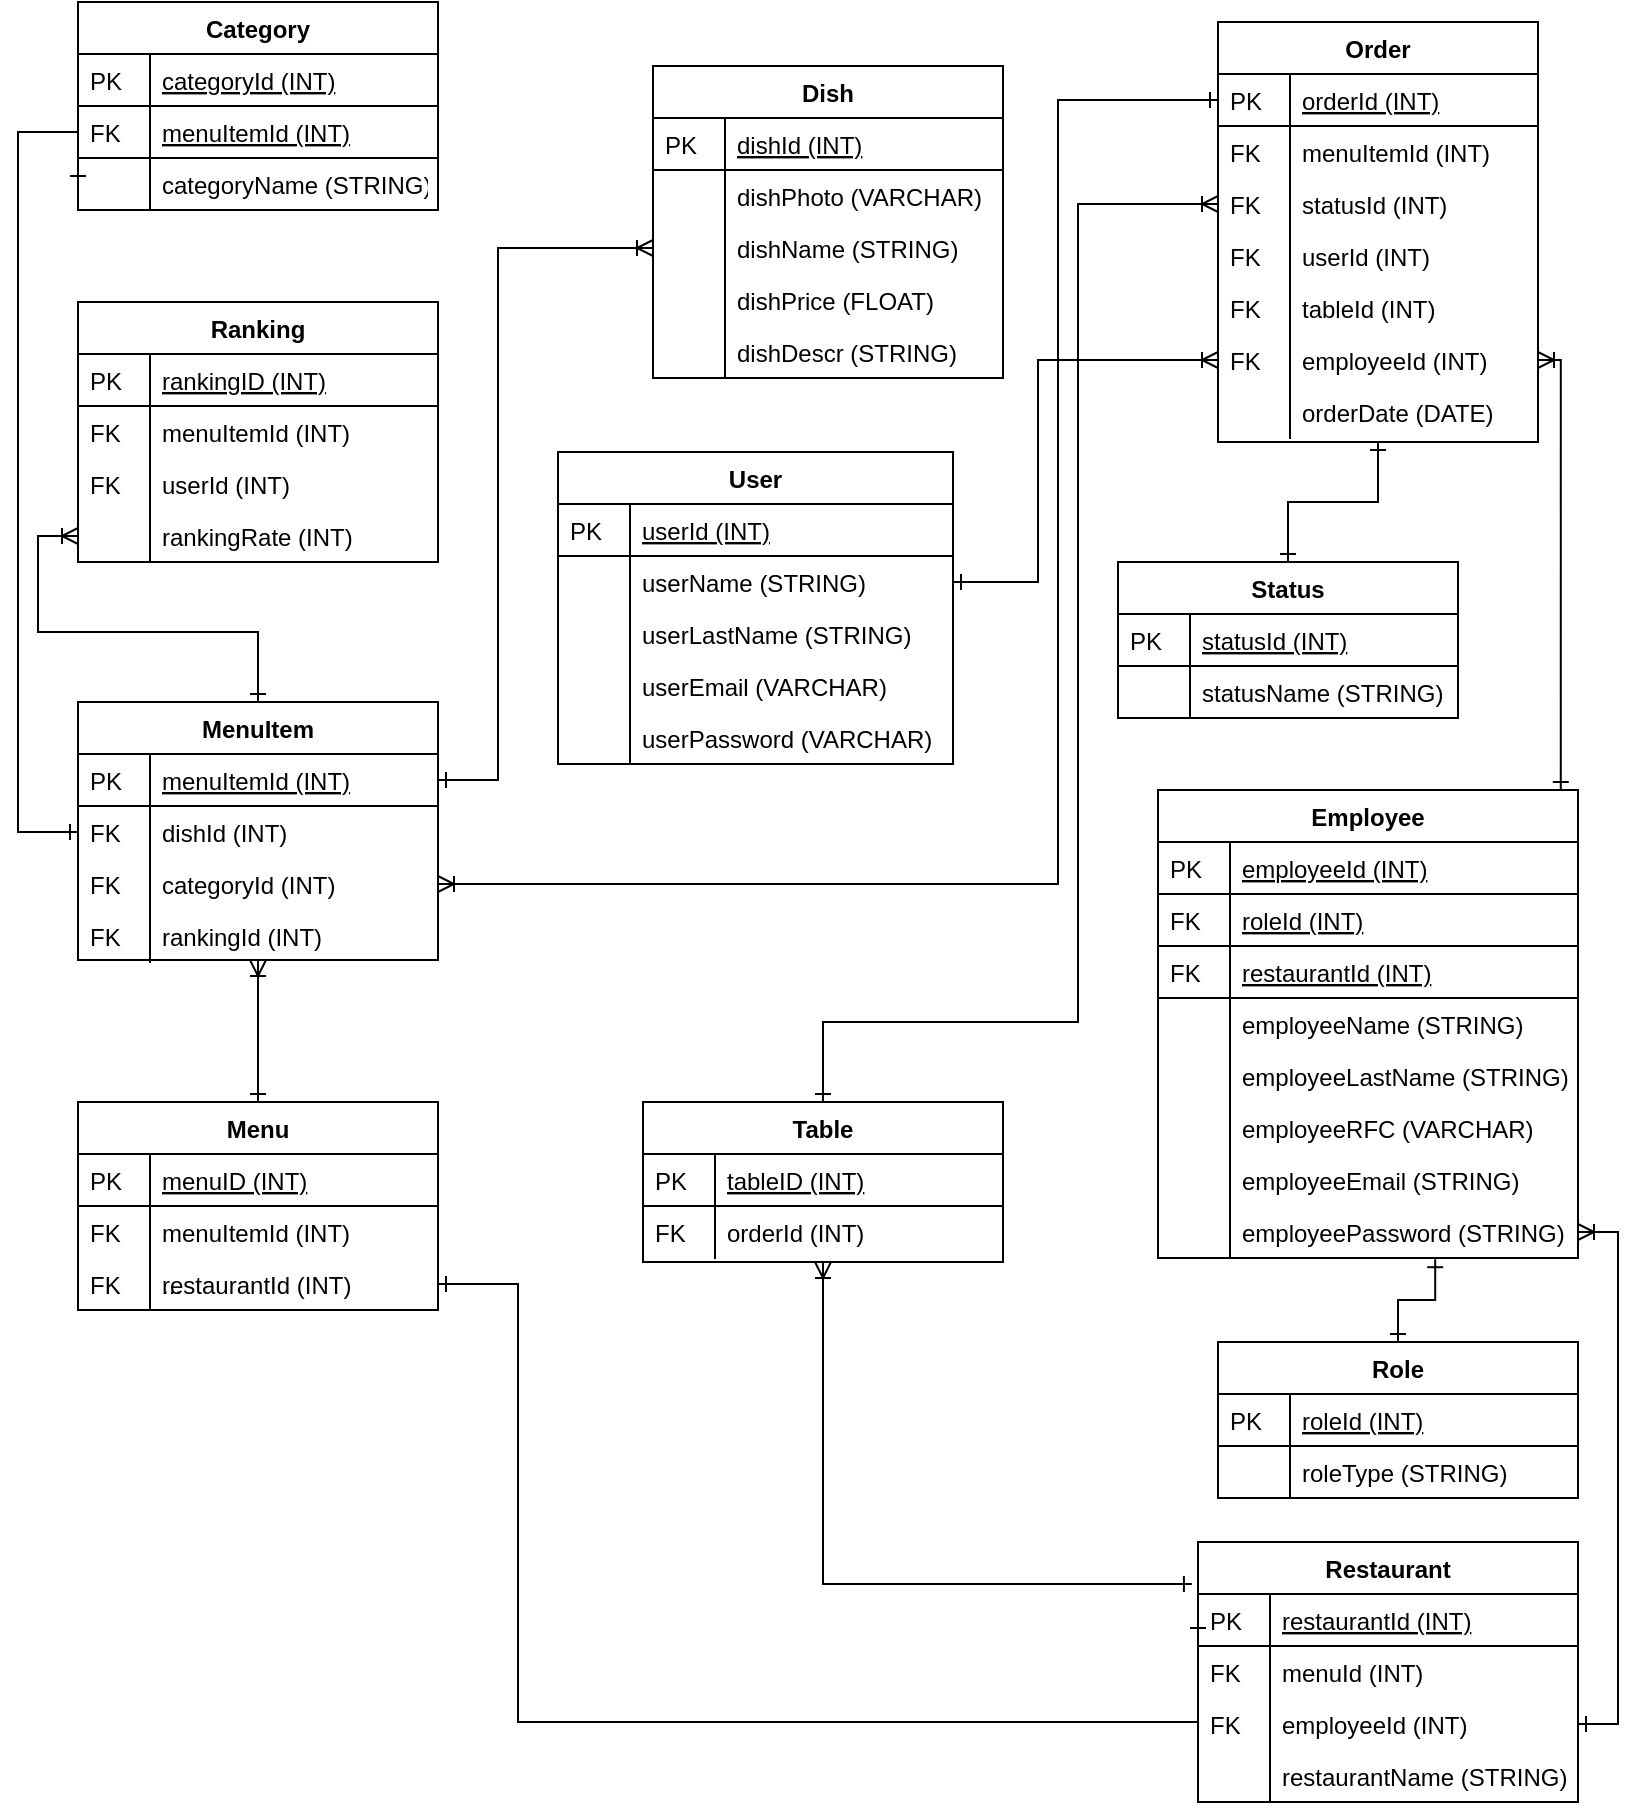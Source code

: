 <mxfile version="12.9.6" type="onedrive"><diagram id="C5RBs43oDa-KdzZeNtuy" name="Page-1"><mxGraphModel dx="1421" dy="805" grid="1" gridSize="10" guides="1" tooltips="1" connect="1" arrows="1" fold="1" page="1" pageScale="1" pageWidth="827" pageHeight="1169" math="0" shadow="0"><root><mxCell id="WIyWlLk6GJQsqaUBKTNV-0"/><mxCell id="WIyWlLk6GJQsqaUBKTNV-1" parent="WIyWlLk6GJQsqaUBKTNV-0"/><mxCell id="zkfFHV4jXpPFQw0GAbJ--64" value="Dish" style="swimlane;fontStyle=1;childLayout=stackLayout;horizontal=1;startSize=26;horizontalStack=0;resizeParent=1;resizeLast=0;collapsible=1;marginBottom=0;rounded=0;shadow=0;strokeWidth=1;" parent="WIyWlLk6GJQsqaUBKTNV-1" vertex="1"><mxGeometry x="327.5" y="42" width="175" height="156" as="geometry"><mxRectangle x="260" y="270" width="160" height="26" as="alternateBounds"/></mxGeometry></mxCell><mxCell id="zkfFHV4jXpPFQw0GAbJ--65" value="dishId (INT)" style="shape=partialRectangle;top=0;left=0;right=0;bottom=1;align=left;verticalAlign=top;fillColor=none;spacingLeft=40;spacingRight=4;overflow=hidden;rotatable=0;points=[[0,0.5],[1,0.5]];portConstraint=eastwest;dropTarget=0;rounded=0;shadow=0;strokeWidth=1;fontStyle=4" parent="zkfFHV4jXpPFQw0GAbJ--64" vertex="1"><mxGeometry y="26" width="175" height="26" as="geometry"/></mxCell><mxCell id="zkfFHV4jXpPFQw0GAbJ--66" value="PK" style="shape=partialRectangle;top=0;left=0;bottom=0;fillColor=none;align=left;verticalAlign=top;spacingLeft=4;spacingRight=4;overflow=hidden;rotatable=0;points=[];portConstraint=eastwest;part=1;" parent="zkfFHV4jXpPFQw0GAbJ--65" vertex="1" connectable="0"><mxGeometry width="36" height="26" as="geometry"/></mxCell><mxCell id="uK71AqzAXHrrR6I2Zba7-4" value="dishPhoto (VARCHAR)" style="shape=partialRectangle;top=0;left=0;right=0;bottom=0;align=left;verticalAlign=top;fillColor=none;spacingLeft=40;spacingRight=4;overflow=hidden;rotatable=0;points=[[0,0.5],[1,0.5]];portConstraint=eastwest;dropTarget=0;rounded=0;shadow=0;strokeWidth=1;" parent="zkfFHV4jXpPFQw0GAbJ--64" vertex="1"><mxGeometry y="52" width="175" height="26" as="geometry"/></mxCell><mxCell id="uK71AqzAXHrrR6I2Zba7-5" value="" style="shape=partialRectangle;top=0;left=0;bottom=0;fillColor=none;align=left;verticalAlign=top;spacingLeft=4;spacingRight=4;overflow=hidden;rotatable=0;points=[];portConstraint=eastwest;part=1;" parent="uK71AqzAXHrrR6I2Zba7-4" vertex="1" connectable="0"><mxGeometry width="36" height="26" as="geometry"/></mxCell><mxCell id="uK71AqzAXHrrR6I2Zba7-8" value="dishName (STRING)" style="shape=partialRectangle;top=0;left=0;right=0;bottom=0;align=left;verticalAlign=top;fillColor=none;spacingLeft=40;spacingRight=4;overflow=hidden;rotatable=0;points=[[0,0.5],[1,0.5]];portConstraint=eastwest;dropTarget=0;rounded=0;shadow=0;strokeWidth=1;" parent="zkfFHV4jXpPFQw0GAbJ--64" vertex="1"><mxGeometry y="78" width="175" height="26" as="geometry"/></mxCell><mxCell id="uK71AqzAXHrrR6I2Zba7-9" value="" style="shape=partialRectangle;top=0;left=0;bottom=0;fillColor=none;align=left;verticalAlign=top;spacingLeft=4;spacingRight=4;overflow=hidden;rotatable=0;points=[];portConstraint=eastwest;part=1;" parent="uK71AqzAXHrrR6I2Zba7-8" vertex="1" connectable="0"><mxGeometry width="36" height="26" as="geometry"/></mxCell><mxCell id="uK71AqzAXHrrR6I2Zba7-6" value="dishPrice (FLOAT)" style="shape=partialRectangle;top=0;left=0;right=0;bottom=0;align=left;verticalAlign=top;fillColor=none;spacingLeft=40;spacingRight=4;overflow=hidden;rotatable=0;points=[[0,0.5],[1,0.5]];portConstraint=eastwest;dropTarget=0;rounded=0;shadow=0;strokeWidth=1;" parent="zkfFHV4jXpPFQw0GAbJ--64" vertex="1"><mxGeometry y="104" width="175" height="26" as="geometry"/></mxCell><mxCell id="uK71AqzAXHrrR6I2Zba7-7" value="" style="shape=partialRectangle;top=0;left=0;bottom=0;fillColor=none;align=left;verticalAlign=top;spacingLeft=4;spacingRight=4;overflow=hidden;rotatable=0;points=[];portConstraint=eastwest;part=1;" parent="uK71AqzAXHrrR6I2Zba7-6" vertex="1" connectable="0"><mxGeometry width="36" height="26" as="geometry"/></mxCell><mxCell id="uK71AqzAXHrrR6I2Zba7-10" value="dishDescr (STRING)" style="shape=partialRectangle;top=0;left=0;right=0;bottom=0;align=left;verticalAlign=top;fillColor=none;spacingLeft=40;spacingRight=4;overflow=hidden;rotatable=0;points=[[0,0.5],[1,0.5]];portConstraint=eastwest;dropTarget=0;rounded=0;shadow=0;strokeWidth=1;" parent="zkfFHV4jXpPFQw0GAbJ--64" vertex="1"><mxGeometry y="130" width="175" height="26" as="geometry"/></mxCell><mxCell id="uK71AqzAXHrrR6I2Zba7-11" value="" style="shape=partialRectangle;top=0;left=0;bottom=0;fillColor=none;align=left;verticalAlign=top;spacingLeft=4;spacingRight=4;overflow=hidden;rotatable=0;points=[];portConstraint=eastwest;part=1;" parent="uK71AqzAXHrrR6I2Zba7-10" vertex="1" connectable="0"><mxGeometry width="36" height="26" as="geometry"/></mxCell><mxCell id="olObqPl9A7qpm4ZMmauj-30" value="rankingId (INT)" style="shape=partialRectangle;top=0;left=0;right=0;bottom=0;align=left;verticalAlign=top;fillColor=none;spacingLeft=40;spacingRight=4;overflow=hidden;rotatable=0;points=[[0,0.5],[1,0.5]];portConstraint=eastwest;dropTarget=0;rounded=0;shadow=0;strokeWidth=1;" parent="WIyWlLk6GJQsqaUBKTNV-1" vertex="1"><mxGeometry x="40" y="464" width="180" height="26" as="geometry"/></mxCell><mxCell id="olObqPl9A7qpm4ZMmauj-31" value="FK" style="shape=partialRectangle;top=0;left=0;bottom=0;fillColor=none;align=left;verticalAlign=top;spacingLeft=4;spacingRight=4;overflow=hidden;rotatable=0;points=[];portConstraint=eastwest;part=1;" parent="olObqPl9A7qpm4ZMmauj-30" vertex="1" connectable="0"><mxGeometry width="36" height="26" as="geometry"/></mxCell><mxCell id="HYrVbQfGAolCLb3BmpJm-34" style="edgeStyle=orthogonalEdgeStyle;rounded=0;orthogonalLoop=1;jettySize=auto;html=1;exitX=0.5;exitY=0;exitDx=0;exitDy=0;entryX=0;entryY=0.5;entryDx=0;entryDy=0;startArrow=ERone;startFill=0;endArrow=ERoneToMany;endFill=0;" parent="WIyWlLk6GJQsqaUBKTNV-1" source="olObqPl9A7qpm4ZMmauj-23" target="uK71AqzAXHrrR6I2Zba7-45" edge="1"><mxGeometry relative="1" as="geometry"/></mxCell><mxCell id="olObqPl9A7qpm4ZMmauj-23" value="MenuItem" style="swimlane;fontStyle=1;childLayout=stackLayout;horizontal=1;startSize=26;horizontalStack=0;resizeParent=1;resizeLast=0;collapsible=1;marginBottom=0;rounded=0;shadow=0;strokeWidth=1;" parent="WIyWlLk6GJQsqaUBKTNV-1" vertex="1"><mxGeometry x="40" y="360" width="180" height="129" as="geometry"><mxRectangle x="20" y="80" width="160" height="26" as="alternateBounds"/></mxGeometry></mxCell><mxCell id="olObqPl9A7qpm4ZMmauj-24" value="menuItemId (INT)" style="shape=partialRectangle;top=0;left=0;right=0;bottom=1;align=left;verticalAlign=top;fillColor=none;spacingLeft=40;spacingRight=4;overflow=hidden;rotatable=0;points=[[0,0.5],[1,0.5]];portConstraint=eastwest;dropTarget=0;rounded=0;shadow=0;strokeWidth=1;fontStyle=4" parent="olObqPl9A7qpm4ZMmauj-23" vertex="1"><mxGeometry y="26" width="180" height="26" as="geometry"/></mxCell><mxCell id="olObqPl9A7qpm4ZMmauj-25" value="PK" style="shape=partialRectangle;top=0;left=0;bottom=0;fillColor=none;align=left;verticalAlign=top;spacingLeft=4;spacingRight=4;overflow=hidden;rotatable=0;points=[];portConstraint=eastwest;part=1;" parent="olObqPl9A7qpm4ZMmauj-24" vertex="1" connectable="0"><mxGeometry width="36" height="26" as="geometry"/></mxCell><mxCell id="olObqPl9A7qpm4ZMmauj-26" value="dishId (INT)" style="shape=partialRectangle;top=0;left=0;right=0;bottom=0;align=left;verticalAlign=top;fillColor=none;spacingLeft=40;spacingRight=4;overflow=hidden;rotatable=0;points=[[0,0.5],[1,0.5]];portConstraint=eastwest;dropTarget=0;rounded=0;shadow=0;strokeWidth=1;" parent="olObqPl9A7qpm4ZMmauj-23" vertex="1"><mxGeometry y="52" width="180" height="26" as="geometry"/></mxCell><mxCell id="olObqPl9A7qpm4ZMmauj-27" value="FK" style="shape=partialRectangle;top=0;left=0;bottom=0;fillColor=none;align=left;verticalAlign=top;spacingLeft=4;spacingRight=4;overflow=hidden;rotatable=0;points=[];portConstraint=eastwest;part=1;" parent="olObqPl9A7qpm4ZMmauj-26" vertex="1" connectable="0"><mxGeometry width="36" height="26" as="geometry"/></mxCell><mxCell id="olObqPl9A7qpm4ZMmauj-28" value="categoryId (INT)" style="shape=partialRectangle;top=0;left=0;right=0;bottom=0;align=left;verticalAlign=top;fillColor=none;spacingLeft=40;spacingRight=4;overflow=hidden;rotatable=0;points=[[0,0.5],[1,0.5]];portConstraint=eastwest;dropTarget=0;rounded=0;shadow=0;strokeWidth=1;" parent="olObqPl9A7qpm4ZMmauj-23" vertex="1"><mxGeometry y="78" width="180" height="26" as="geometry"/></mxCell><mxCell id="olObqPl9A7qpm4ZMmauj-29" value="FK" style="shape=partialRectangle;top=0;left=0;bottom=0;fillColor=none;align=left;verticalAlign=top;spacingLeft=4;spacingRight=4;overflow=hidden;rotatable=0;points=[];portConstraint=eastwest;part=1;" parent="olObqPl9A7qpm4ZMmauj-28" vertex="1" connectable="0"><mxGeometry width="36" height="26" as="geometry"/></mxCell><mxCell id="HYrVbQfGAolCLb3BmpJm-31" style="edgeStyle=orthogonalEdgeStyle;rounded=0;orthogonalLoop=1;jettySize=auto;html=1;exitX=0.5;exitY=0;exitDx=0;exitDy=0;entryX=0.5;entryY=1;entryDx=0;entryDy=0;startArrow=ERone;startFill=0;endArrow=ERoneToMany;endFill=0;" parent="WIyWlLk6GJQsqaUBKTNV-1" source="olObqPl9A7qpm4ZMmauj-16" target="olObqPl9A7qpm4ZMmauj-23" edge="1"><mxGeometry relative="1" as="geometry"/></mxCell><mxCell id="olObqPl9A7qpm4ZMmauj-16" value="Menu" style="swimlane;fontStyle=1;childLayout=stackLayout;horizontal=1;startSize=26;horizontalStack=0;resizeParent=1;resizeLast=0;collapsible=1;marginBottom=0;rounded=0;shadow=0;strokeWidth=1;" parent="WIyWlLk6GJQsqaUBKTNV-1" vertex="1"><mxGeometry x="40" y="560" width="180" height="104" as="geometry"><mxRectangle x="20" y="80" width="160" height="26" as="alternateBounds"/></mxGeometry></mxCell><mxCell id="olObqPl9A7qpm4ZMmauj-17" value="menuID (INT)" style="shape=partialRectangle;top=0;left=0;right=0;bottom=1;align=left;verticalAlign=top;fillColor=none;spacingLeft=40;spacingRight=4;overflow=hidden;rotatable=0;points=[[0,0.5],[1,0.5]];portConstraint=eastwest;dropTarget=0;rounded=0;shadow=0;strokeWidth=1;fontStyle=4" parent="olObqPl9A7qpm4ZMmauj-16" vertex="1"><mxGeometry y="26" width="180" height="26" as="geometry"/></mxCell><mxCell id="olObqPl9A7qpm4ZMmauj-18" value="PK" style="shape=partialRectangle;top=0;left=0;bottom=0;fillColor=none;align=left;verticalAlign=top;spacingLeft=4;spacingRight=4;overflow=hidden;rotatable=0;points=[];portConstraint=eastwest;part=1;" parent="olObqPl9A7qpm4ZMmauj-17" vertex="1" connectable="0"><mxGeometry width="36" height="26" as="geometry"/></mxCell><mxCell id="olObqPl9A7qpm4ZMmauj-19" value="menuItemId (INT)" style="shape=partialRectangle;top=0;left=0;right=0;bottom=0;align=left;verticalAlign=top;fillColor=none;spacingLeft=40;spacingRight=4;overflow=hidden;rotatable=0;points=[[0,0.5],[1,0.5]];portConstraint=eastwest;dropTarget=0;rounded=0;shadow=0;strokeWidth=1;" parent="olObqPl9A7qpm4ZMmauj-16" vertex="1"><mxGeometry y="52" width="180" height="26" as="geometry"/></mxCell><mxCell id="olObqPl9A7qpm4ZMmauj-20" value="FK" style="shape=partialRectangle;top=0;left=0;bottom=0;fillColor=none;align=left;verticalAlign=top;spacingLeft=4;spacingRight=4;overflow=hidden;rotatable=0;points=[];portConstraint=eastwest;part=1;" parent="olObqPl9A7qpm4ZMmauj-19" vertex="1" connectable="0"><mxGeometry width="36" height="26" as="geometry"/></mxCell><mxCell id="olObqPl9A7qpm4ZMmauj-21" value="..." style="shape=partialRectangle;top=0;left=0;right=0;bottom=0;align=left;verticalAlign=top;fillColor=none;spacingLeft=40;spacingRight=4;overflow=hidden;rotatable=0;points=[[0,0.5],[1,0.5]];portConstraint=eastwest;dropTarget=0;rounded=0;shadow=0;strokeWidth=1;" parent="olObqPl9A7qpm4ZMmauj-16" vertex="1"><mxGeometry y="78" width="180" height="26" as="geometry"/></mxCell><mxCell id="olObqPl9A7qpm4ZMmauj-22" value="" style="shape=partialRectangle;top=0;left=0;bottom=0;fillColor=none;align=left;verticalAlign=top;spacingLeft=4;spacingRight=4;overflow=hidden;rotatable=0;points=[];portConstraint=eastwest;part=1;" parent="olObqPl9A7qpm4ZMmauj-21" vertex="1" connectable="0"><mxGeometry width="36" height="26" as="geometry"/></mxCell><mxCell id="HYrVbQfGAolCLb3BmpJm-29" style="edgeStyle=orthogonalEdgeStyle;rounded=0;orthogonalLoop=1;jettySize=auto;html=1;exitX=0.5;exitY=0;exitDx=0;exitDy=0;entryX=0;entryY=0.5;entryDx=0;entryDy=0;startArrow=ERone;startFill=0;endArrow=ERoneToMany;endFill=0;" parent="WIyWlLk6GJQsqaUBKTNV-1" source="olObqPl9A7qpm4ZMmauj-43" target="zkfFHV4jXpPFQw0GAbJ--61" edge="1"><mxGeometry relative="1" as="geometry"><Array as="points"><mxPoint x="413" y="520"/><mxPoint x="540" y="520"/><mxPoint x="540" y="111"/></Array></mxGeometry></mxCell><mxCell id="RfXA3ehsxfZDgSopVUX4-2" style="edgeStyle=orthogonalEdgeStyle;rounded=0;orthogonalLoop=1;jettySize=auto;html=1;exitX=0.5;exitY=1;exitDx=0;exitDy=0;entryX=-0.016;entryY=-0.192;entryDx=0;entryDy=0;entryPerimeter=0;endArrow=ERone;endFill=0;startArrow=ERoneToMany;startFill=0;" edge="1" parent="WIyWlLk6GJQsqaUBKTNV-1" source="olObqPl9A7qpm4ZMmauj-43" target="olObqPl9A7qpm4ZMmauj-33"><mxGeometry relative="1" as="geometry"/></mxCell><mxCell id="olObqPl9A7qpm4ZMmauj-43" value="Table" style="swimlane;fontStyle=1;childLayout=stackLayout;horizontal=1;startSize=26;horizontalStack=0;resizeParent=1;resizeLast=0;collapsible=1;marginBottom=0;rounded=0;shadow=0;strokeWidth=1;" parent="WIyWlLk6GJQsqaUBKTNV-1" vertex="1"><mxGeometry x="322.5" y="560" width="180" height="80" as="geometry"><mxRectangle x="20" y="80" width="160" height="26" as="alternateBounds"/></mxGeometry></mxCell><mxCell id="olObqPl9A7qpm4ZMmauj-44" value="tableID (INT)" style="shape=partialRectangle;top=0;left=0;right=0;bottom=1;align=left;verticalAlign=top;fillColor=none;spacingLeft=40;spacingRight=4;overflow=hidden;rotatable=0;points=[[0,0.5],[1,0.5]];portConstraint=eastwest;dropTarget=0;rounded=0;shadow=0;strokeWidth=1;fontStyle=4" parent="olObqPl9A7qpm4ZMmauj-43" vertex="1"><mxGeometry y="26" width="180" height="26" as="geometry"/></mxCell><mxCell id="olObqPl9A7qpm4ZMmauj-45" value="PK" style="shape=partialRectangle;top=0;left=0;bottom=0;fillColor=none;align=left;verticalAlign=top;spacingLeft=4;spacingRight=4;overflow=hidden;rotatable=0;points=[];portConstraint=eastwest;part=1;" parent="olObqPl9A7qpm4ZMmauj-44" vertex="1" connectable="0"><mxGeometry width="36" height="26" as="geometry"/></mxCell><mxCell id="olObqPl9A7qpm4ZMmauj-48" value="orderId (INT)" style="shape=partialRectangle;top=0;left=0;right=0;bottom=0;align=left;verticalAlign=top;fillColor=none;spacingLeft=40;spacingRight=4;overflow=hidden;rotatable=0;points=[[0,0.5],[1,0.5]];portConstraint=eastwest;dropTarget=0;rounded=0;shadow=0;strokeWidth=1;" parent="olObqPl9A7qpm4ZMmauj-43" vertex="1"><mxGeometry y="52" width="180" height="26" as="geometry"/></mxCell><mxCell id="olObqPl9A7qpm4ZMmauj-49" value="FK" style="shape=partialRectangle;top=0;left=0;bottom=0;fillColor=none;align=left;verticalAlign=top;spacingLeft=4;spacingRight=4;overflow=hidden;rotatable=0;points=[];portConstraint=eastwest;part=1;" parent="olObqPl9A7qpm4ZMmauj-48" vertex="1" connectable="0"><mxGeometry width="36" height="26" as="geometry"/></mxCell><mxCell id="HYrVbQfGAolCLb3BmpJm-28" style="edgeStyle=orthogonalEdgeStyle;rounded=0;orthogonalLoop=1;jettySize=auto;html=1;exitX=0.5;exitY=1;exitDx=0;exitDy=0;entryX=0.5;entryY=0;entryDx=0;entryDy=0;startArrow=ERone;startFill=0;endArrow=ERone;endFill=0;" parent="WIyWlLk6GJQsqaUBKTNV-1" source="zkfFHV4jXpPFQw0GAbJ--56" target="uK71AqzAXHrrR6I2Zba7-12" edge="1"><mxGeometry relative="1" as="geometry"/></mxCell><mxCell id="zkfFHV4jXpPFQw0GAbJ--56" value="Order" style="swimlane;fontStyle=1;childLayout=stackLayout;horizontal=1;startSize=26;horizontalStack=0;resizeParent=1;resizeLast=0;collapsible=1;marginBottom=0;rounded=0;shadow=0;strokeWidth=1;" parent="WIyWlLk6GJQsqaUBKTNV-1" vertex="1"><mxGeometry x="610" y="20" width="160" height="210" as="geometry"><mxRectangle x="260" y="80" width="160" height="26" as="alternateBounds"/></mxGeometry></mxCell><mxCell id="zkfFHV4jXpPFQw0GAbJ--57" value="orderId (INT)" style="shape=partialRectangle;top=0;left=0;right=0;bottom=1;align=left;verticalAlign=top;fillColor=none;spacingLeft=40;spacingRight=4;overflow=hidden;rotatable=0;points=[[0,0.5],[1,0.5]];portConstraint=eastwest;dropTarget=0;rounded=0;shadow=0;strokeWidth=1;fontStyle=4" parent="zkfFHV4jXpPFQw0GAbJ--56" vertex="1"><mxGeometry y="26" width="160" height="26" as="geometry"/></mxCell><mxCell id="zkfFHV4jXpPFQw0GAbJ--58" value="PK" style="shape=partialRectangle;top=0;left=0;bottom=0;fillColor=none;align=left;verticalAlign=top;spacingLeft=4;spacingRight=4;overflow=hidden;rotatable=0;points=[];portConstraint=eastwest;part=1;" parent="zkfFHV4jXpPFQw0GAbJ--57" vertex="1" connectable="0"><mxGeometry width="36" height="26" as="geometry"/></mxCell><mxCell id="zkfFHV4jXpPFQw0GAbJ--59" value="menuItemId (INT)" style="shape=partialRectangle;top=0;left=0;right=0;bottom=0;align=left;verticalAlign=top;fillColor=none;spacingLeft=40;spacingRight=4;overflow=hidden;rotatable=0;points=[[0,0.5],[1,0.5]];portConstraint=eastwest;dropTarget=0;rounded=0;shadow=0;strokeWidth=1;" parent="zkfFHV4jXpPFQw0GAbJ--56" vertex="1"><mxGeometry y="52" width="160" height="26" as="geometry"/></mxCell><mxCell id="zkfFHV4jXpPFQw0GAbJ--60" value="FK" style="shape=partialRectangle;top=0;left=0;bottom=0;fillColor=none;align=left;verticalAlign=top;spacingLeft=4;spacingRight=4;overflow=hidden;rotatable=0;points=[];portConstraint=eastwest;part=1;" parent="zkfFHV4jXpPFQw0GAbJ--59" vertex="1" connectable="0"><mxGeometry width="36" height="26" as="geometry"/></mxCell><mxCell id="zkfFHV4jXpPFQw0GAbJ--61" value="statusId (INT)" style="shape=partialRectangle;top=0;left=0;right=0;bottom=0;align=left;verticalAlign=top;fillColor=none;spacingLeft=40;spacingRight=4;overflow=hidden;rotatable=0;points=[[0,0.5],[1,0.5]];portConstraint=eastwest;dropTarget=0;rounded=0;shadow=0;strokeWidth=1;" parent="zkfFHV4jXpPFQw0GAbJ--56" vertex="1"><mxGeometry y="78" width="160" height="26" as="geometry"/></mxCell><mxCell id="zkfFHV4jXpPFQw0GAbJ--62" value="FK" style="shape=partialRectangle;top=0;left=0;bottom=0;fillColor=none;align=left;verticalAlign=top;spacingLeft=4;spacingRight=4;overflow=hidden;rotatable=0;points=[];portConstraint=eastwest;part=1;" parent="zkfFHV4jXpPFQw0GAbJ--61" vertex="1" connectable="0"><mxGeometry width="36" height="26" as="geometry"/></mxCell><mxCell id="olObqPl9A7qpm4ZMmauj-39" value="userId (INT)" style="shape=partialRectangle;top=0;left=0;right=0;bottom=0;align=left;verticalAlign=top;fillColor=none;spacingLeft=40;spacingRight=4;overflow=hidden;rotatable=0;points=[[0,0.5],[1,0.5]];portConstraint=eastwest;dropTarget=0;rounded=0;shadow=0;strokeWidth=1;" parent="zkfFHV4jXpPFQw0GAbJ--56" vertex="1"><mxGeometry y="104" width="160" height="26" as="geometry"/></mxCell><mxCell id="olObqPl9A7qpm4ZMmauj-40" value="FK" style="shape=partialRectangle;top=0;left=0;bottom=0;fillColor=none;align=left;verticalAlign=top;spacingLeft=4;spacingRight=4;overflow=hidden;rotatable=0;points=[];portConstraint=eastwest;part=1;" parent="olObqPl9A7qpm4ZMmauj-39" vertex="1" connectable="0"><mxGeometry width="36" height="26" as="geometry"/></mxCell><mxCell id="olObqPl9A7qpm4ZMmauj-52" value="tableId (INT)" style="shape=partialRectangle;top=0;left=0;right=0;bottom=0;align=left;verticalAlign=top;fillColor=none;spacingLeft=40;spacingRight=4;overflow=hidden;rotatable=0;points=[[0,0.5],[1,0.5]];portConstraint=eastwest;dropTarget=0;rounded=0;shadow=0;strokeWidth=1;" parent="zkfFHV4jXpPFQw0GAbJ--56" vertex="1"><mxGeometry y="130" width="160" height="26" as="geometry"/></mxCell><mxCell id="olObqPl9A7qpm4ZMmauj-53" value="FK" style="shape=partialRectangle;top=0;left=0;bottom=0;fillColor=none;align=left;verticalAlign=top;spacingLeft=4;spacingRight=4;overflow=hidden;rotatable=0;points=[];portConstraint=eastwest;part=1;" parent="olObqPl9A7qpm4ZMmauj-52" vertex="1" connectable="0"><mxGeometry width="36" height="26" as="geometry"/></mxCell><mxCell id="HYrVbQfGAolCLb3BmpJm-23" value="employeeId (INT)" style="shape=partialRectangle;top=0;left=0;right=0;bottom=0;align=left;verticalAlign=top;fillColor=none;spacingLeft=40;spacingRight=4;overflow=hidden;rotatable=0;points=[[0,0.5],[1,0.5]];portConstraint=eastwest;dropTarget=0;rounded=0;shadow=0;strokeWidth=1;" parent="zkfFHV4jXpPFQw0GAbJ--56" vertex="1"><mxGeometry y="156" width="160" height="26" as="geometry"/></mxCell><mxCell id="HYrVbQfGAolCLb3BmpJm-24" value="FK" style="shape=partialRectangle;top=0;left=0;bottom=0;fillColor=none;align=left;verticalAlign=top;spacingLeft=4;spacingRight=4;overflow=hidden;rotatable=0;points=[];portConstraint=eastwest;part=1;" parent="HYrVbQfGAolCLb3BmpJm-23" vertex="1" connectable="0"><mxGeometry width="36" height="26" as="geometry"/></mxCell><mxCell id="olObqPl9A7qpm4ZMmauj-41" value="orderDate (DATE)" style="shape=partialRectangle;top=0;left=0;right=0;bottom=0;align=left;verticalAlign=top;fillColor=none;spacingLeft=40;spacingRight=4;overflow=hidden;rotatable=0;points=[[0,0.5],[1,0.5]];portConstraint=eastwest;dropTarget=0;rounded=0;shadow=0;strokeWidth=1;" parent="zkfFHV4jXpPFQw0GAbJ--56" vertex="1"><mxGeometry y="182" width="160" height="26" as="geometry"/></mxCell><mxCell id="olObqPl9A7qpm4ZMmauj-42" value="" style="shape=partialRectangle;top=0;left=0;bottom=0;fillColor=none;align=left;verticalAlign=top;spacingLeft=4;spacingRight=4;overflow=hidden;rotatable=0;points=[];portConstraint=eastwest;part=1;" parent="olObqPl9A7qpm4ZMmauj-41" vertex="1" connectable="0"><mxGeometry width="36" height="26" as="geometry"/></mxCell><mxCell id="HYrVbQfGAolCLb3BmpJm-38" style="edgeStyle=orthogonalEdgeStyle;rounded=0;orthogonalLoop=1;jettySize=auto;html=1;exitX=1;exitY=0.5;exitDx=0;exitDy=0;entryX=0;entryY=0.5;entryDx=0;entryDy=0;startArrow=ERone;startFill=0;endArrow=ERone;endFill=0;" parent="WIyWlLk6GJQsqaUBKTNV-1" source="olObqPl9A7qpm4ZMmauj-54" target="olObqPl9A7qpm4ZMmauj-33" edge="1"><mxGeometry relative="1" as="geometry"><Array as="points"><mxPoint x="260" y="651"/><mxPoint x="260" y="870"/><mxPoint x="600" y="870"/></Array></mxGeometry></mxCell><mxCell id="olObqPl9A7qpm4ZMmauj-54" value="restaurantId (INT)" style="shape=partialRectangle;top=0;left=0;right=0;bottom=0;align=left;verticalAlign=top;fillColor=none;spacingLeft=40;spacingRight=4;overflow=hidden;rotatable=0;points=[[0,0.5],[1,0.5]];portConstraint=eastwest;dropTarget=0;rounded=0;shadow=0;strokeWidth=1;" parent="WIyWlLk6GJQsqaUBKTNV-1" vertex="1"><mxGeometry x="40" y="638" width="180" height="26" as="geometry"/></mxCell><mxCell id="olObqPl9A7qpm4ZMmauj-55" value="FK" style="shape=partialRectangle;top=0;left=0;bottom=0;fillColor=none;align=left;verticalAlign=top;spacingLeft=4;spacingRight=4;overflow=hidden;rotatable=0;points=[];portConstraint=eastwest;part=1;" parent="olObqPl9A7qpm4ZMmauj-54" vertex="1" connectable="0"><mxGeometry width="36" height="26" as="geometry"/></mxCell><mxCell id="HYrVbQfGAolCLb3BmpJm-0" value="Employee" style="swimlane;fontStyle=1;childLayout=stackLayout;horizontal=1;startSize=26;horizontalStack=0;resizeParent=1;resizeLast=0;collapsible=1;marginBottom=0;rounded=0;shadow=0;strokeWidth=1;" parent="WIyWlLk6GJQsqaUBKTNV-1" vertex="1"><mxGeometry x="580" y="404" width="210" height="234" as="geometry"><mxRectangle x="260" y="270" width="160" height="26" as="alternateBounds"/></mxGeometry></mxCell><mxCell id="HYrVbQfGAolCLb3BmpJm-1" value="employeeId (INT)" style="shape=partialRectangle;top=0;left=0;right=0;bottom=1;align=left;verticalAlign=top;fillColor=none;spacingLeft=40;spacingRight=4;overflow=hidden;rotatable=0;points=[[0,0.5],[1,0.5]];portConstraint=eastwest;dropTarget=0;rounded=0;shadow=0;strokeWidth=1;fontStyle=4" parent="HYrVbQfGAolCLb3BmpJm-0" vertex="1"><mxGeometry y="26" width="210" height="26" as="geometry"/></mxCell><mxCell id="HYrVbQfGAolCLb3BmpJm-2" value="PK" style="shape=partialRectangle;top=0;left=0;bottom=0;fillColor=none;align=left;verticalAlign=top;spacingLeft=4;spacingRight=4;overflow=hidden;rotatable=0;points=[];portConstraint=eastwest;part=1;" parent="HYrVbQfGAolCLb3BmpJm-1" vertex="1" connectable="0"><mxGeometry width="36" height="26" as="geometry"/></mxCell><mxCell id="HYrVbQfGAolCLb3BmpJm-13" value="roleId (INT)" style="shape=partialRectangle;top=0;left=0;right=0;bottom=1;align=left;verticalAlign=top;fillColor=none;spacingLeft=40;spacingRight=4;overflow=hidden;rotatable=0;points=[[0,0.5],[1,0.5]];portConstraint=eastwest;dropTarget=0;rounded=0;shadow=0;strokeWidth=1;fontStyle=4" parent="HYrVbQfGAolCLb3BmpJm-0" vertex="1"><mxGeometry y="52" width="210" height="26" as="geometry"/></mxCell><mxCell id="HYrVbQfGAolCLb3BmpJm-14" value="FK" style="shape=partialRectangle;top=0;left=0;bottom=0;fillColor=none;align=left;verticalAlign=top;spacingLeft=4;spacingRight=4;overflow=hidden;rotatable=0;points=[];portConstraint=eastwest;part=1;" parent="HYrVbQfGAolCLb3BmpJm-13" vertex="1" connectable="0"><mxGeometry width="36" height="26" as="geometry"/></mxCell><mxCell id="HYrVbQfGAolCLb3BmpJm-16" value="restaurantId (INT)" style="shape=partialRectangle;top=0;left=0;right=0;bottom=1;align=left;verticalAlign=top;fillColor=none;spacingLeft=40;spacingRight=4;overflow=hidden;rotatable=0;points=[[0,0.5],[1,0.5]];portConstraint=eastwest;dropTarget=0;rounded=0;shadow=0;strokeWidth=1;fontStyle=4" parent="HYrVbQfGAolCLb3BmpJm-0" vertex="1"><mxGeometry y="78" width="210" height="26" as="geometry"/></mxCell><mxCell id="HYrVbQfGAolCLb3BmpJm-17" value="FK" style="shape=partialRectangle;top=0;left=0;bottom=0;fillColor=none;align=left;verticalAlign=top;spacingLeft=4;spacingRight=4;overflow=hidden;rotatable=0;points=[];portConstraint=eastwest;part=1;" parent="HYrVbQfGAolCLb3BmpJm-16" vertex="1" connectable="0"><mxGeometry width="36" height="26" as="geometry"/></mxCell><mxCell id="HYrVbQfGAolCLb3BmpJm-3" value="employeeName (STRING)" style="shape=partialRectangle;top=0;left=0;right=0;bottom=0;align=left;verticalAlign=top;fillColor=none;spacingLeft=40;spacingRight=4;overflow=hidden;rotatable=0;points=[[0,0.5],[1,0.5]];portConstraint=eastwest;dropTarget=0;rounded=0;shadow=0;strokeWidth=1;" parent="HYrVbQfGAolCLb3BmpJm-0" vertex="1"><mxGeometry y="104" width="210" height="26" as="geometry"/></mxCell><mxCell id="HYrVbQfGAolCLb3BmpJm-4" value="" style="shape=partialRectangle;top=0;left=0;bottom=0;fillColor=none;align=left;verticalAlign=top;spacingLeft=4;spacingRight=4;overflow=hidden;rotatable=0;points=[];portConstraint=eastwest;part=1;" parent="HYrVbQfGAolCLb3BmpJm-3" vertex="1" connectable="0"><mxGeometry width="36" height="26" as="geometry"/></mxCell><mxCell id="HYrVbQfGAolCLb3BmpJm-5" value="employeeLastName (STRING)" style="shape=partialRectangle;top=0;left=0;right=0;bottom=0;align=left;verticalAlign=top;fillColor=none;spacingLeft=40;spacingRight=4;overflow=hidden;rotatable=0;points=[[0,0.5],[1,0.5]];portConstraint=eastwest;dropTarget=0;rounded=0;shadow=0;strokeWidth=1;" parent="HYrVbQfGAolCLb3BmpJm-0" vertex="1"><mxGeometry y="130" width="210" height="26" as="geometry"/></mxCell><mxCell id="HYrVbQfGAolCLb3BmpJm-6" value="" style="shape=partialRectangle;top=0;left=0;bottom=0;fillColor=none;align=left;verticalAlign=top;spacingLeft=4;spacingRight=4;overflow=hidden;rotatable=0;points=[];portConstraint=eastwest;part=1;" parent="HYrVbQfGAolCLb3BmpJm-5" vertex="1" connectable="0"><mxGeometry width="36" height="26" as="geometry"/></mxCell><mxCell id="HYrVbQfGAolCLb3BmpJm-7" value="employeeRFC (VARCHAR)" style="shape=partialRectangle;top=0;left=0;right=0;bottom=0;align=left;verticalAlign=top;fillColor=none;spacingLeft=40;spacingRight=4;overflow=hidden;rotatable=0;points=[[0,0.5],[1,0.5]];portConstraint=eastwest;dropTarget=0;rounded=0;shadow=0;strokeWidth=1;" parent="HYrVbQfGAolCLb3BmpJm-0" vertex="1"><mxGeometry y="156" width="210" height="26" as="geometry"/></mxCell><mxCell id="HYrVbQfGAolCLb3BmpJm-8" value="" style="shape=partialRectangle;top=0;left=0;bottom=0;fillColor=none;align=left;verticalAlign=top;spacingLeft=4;spacingRight=4;overflow=hidden;rotatable=0;points=[];portConstraint=eastwest;part=1;" parent="HYrVbQfGAolCLb3BmpJm-7" vertex="1" connectable="0"><mxGeometry width="36" height="26" as="geometry"/></mxCell><mxCell id="HYrVbQfGAolCLb3BmpJm-9" value="employeeEmail (STRING)" style="shape=partialRectangle;top=0;left=0;right=0;bottom=0;align=left;verticalAlign=top;fillColor=none;spacingLeft=40;spacingRight=4;overflow=hidden;rotatable=0;points=[[0,0.5],[1,0.5]];portConstraint=eastwest;dropTarget=0;rounded=0;shadow=0;strokeWidth=1;" parent="HYrVbQfGAolCLb3BmpJm-0" vertex="1"><mxGeometry y="182" width="210" height="26" as="geometry"/></mxCell><mxCell id="HYrVbQfGAolCLb3BmpJm-10" value="" style="shape=partialRectangle;top=0;left=0;bottom=0;fillColor=none;align=left;verticalAlign=top;spacingLeft=4;spacingRight=4;overflow=hidden;rotatable=0;points=[];portConstraint=eastwest;part=1;" parent="HYrVbQfGAolCLb3BmpJm-9" vertex="1" connectable="0"><mxGeometry width="36" height="26" as="geometry"/></mxCell><mxCell id="HYrVbQfGAolCLb3BmpJm-11" value="employeePassword (STRING)" style="shape=partialRectangle;top=0;left=0;right=0;bottom=0;align=left;verticalAlign=top;fillColor=none;spacingLeft=40;spacingRight=4;overflow=hidden;rotatable=0;points=[[0,0.5],[1,0.5]];portConstraint=eastwest;dropTarget=0;rounded=0;shadow=0;strokeWidth=1;" parent="HYrVbQfGAolCLb3BmpJm-0" vertex="1"><mxGeometry y="208" width="210" height="26" as="geometry"/></mxCell><mxCell id="HYrVbQfGAolCLb3BmpJm-12" value="" style="shape=partialRectangle;top=0;left=0;bottom=0;fillColor=none;align=left;verticalAlign=top;spacingLeft=4;spacingRight=4;overflow=hidden;rotatable=0;points=[];portConstraint=eastwest;part=1;" parent="HYrVbQfGAolCLb3BmpJm-11" vertex="1" connectable="0"><mxGeometry width="36" height="26" as="geometry"/></mxCell><mxCell id="HYrVbQfGAolCLb3BmpJm-15" style="edgeStyle=orthogonalEdgeStyle;rounded=0;orthogonalLoop=1;jettySize=auto;html=1;exitX=0.5;exitY=0;exitDx=0;exitDy=0;entryX=0.66;entryY=1.023;entryDx=0;entryDy=0;entryPerimeter=0;endArrow=ERone;endFill=0;startArrow=ERone;startFill=0;" parent="WIyWlLk6GJQsqaUBKTNV-1" source="olObqPl9A7qpm4ZMmauj-2" target="HYrVbQfGAolCLb3BmpJm-11" edge="1"><mxGeometry relative="1" as="geometry"/></mxCell><mxCell id="olObqPl9A7qpm4ZMmauj-2" value="Role" style="swimlane;fontStyle=1;childLayout=stackLayout;horizontal=1;startSize=26;horizontalStack=0;resizeParent=1;resizeLast=0;collapsible=1;marginBottom=0;rounded=0;shadow=0;strokeWidth=1;" parent="WIyWlLk6GJQsqaUBKTNV-1" vertex="1"><mxGeometry x="610" y="680" width="180" height="78" as="geometry"><mxRectangle x="260" y="270" width="160" height="26" as="alternateBounds"/></mxGeometry></mxCell><mxCell id="olObqPl9A7qpm4ZMmauj-3" value="roleId (INT)" style="shape=partialRectangle;top=0;left=0;right=0;bottom=1;align=left;verticalAlign=top;fillColor=none;spacingLeft=40;spacingRight=4;overflow=hidden;rotatable=0;points=[[0,0.5],[1,0.5]];portConstraint=eastwest;dropTarget=0;rounded=0;shadow=0;strokeWidth=1;fontStyle=4" parent="olObqPl9A7qpm4ZMmauj-2" vertex="1"><mxGeometry y="26" width="180" height="26" as="geometry"/></mxCell><mxCell id="olObqPl9A7qpm4ZMmauj-4" value="PK" style="shape=partialRectangle;top=0;left=0;bottom=0;fillColor=none;align=left;verticalAlign=top;spacingLeft=4;spacingRight=4;overflow=hidden;rotatable=0;points=[];portConstraint=eastwest;part=1;" parent="olObqPl9A7qpm4ZMmauj-3" vertex="1" connectable="0"><mxGeometry width="36" height="26" as="geometry"/></mxCell><mxCell id="olObqPl9A7qpm4ZMmauj-7" value="roleType (STRING)" style="shape=partialRectangle;top=0;left=0;right=0;bottom=0;align=left;verticalAlign=top;fillColor=none;spacingLeft=40;spacingRight=4;overflow=hidden;rotatable=0;points=[[0,0.5],[1,0.5]];portConstraint=eastwest;dropTarget=0;rounded=0;shadow=0;strokeWidth=1;" parent="olObqPl9A7qpm4ZMmauj-2" vertex="1"><mxGeometry y="52" width="180" height="26" as="geometry"/></mxCell><mxCell id="olObqPl9A7qpm4ZMmauj-8" value="" style="shape=partialRectangle;top=0;left=0;bottom=0;fillColor=none;align=left;verticalAlign=top;spacingLeft=4;spacingRight=4;overflow=hidden;rotatable=0;points=[];portConstraint=eastwest;part=1;" parent="olObqPl9A7qpm4ZMmauj-7" vertex="1" connectable="0"><mxGeometry width="36" height="26" as="geometry"/></mxCell><mxCell id="HYrVbQfGAolCLb3BmpJm-20" style="edgeStyle=orthogonalEdgeStyle;rounded=0;orthogonalLoop=1;jettySize=auto;html=1;exitX=1;exitY=0.5;exitDx=0;exitDy=0;entryX=1;entryY=0.5;entryDx=0;entryDy=0;startArrow=ERone;startFill=0;endArrow=ERoneToMany;endFill=0;" parent="WIyWlLk6GJQsqaUBKTNV-1" target="HYrVbQfGAolCLb3BmpJm-11" edge="1"><mxGeometry relative="1" as="geometry"><mxPoint x="790.0" y="871" as="sourcePoint"/><Array as="points"><mxPoint x="810" y="871"/><mxPoint x="810" y="625"/></Array></mxGeometry></mxCell><mxCell id="uK71AqzAXHrrR6I2Zba7-47" value="User" style="swimlane;fontStyle=1;childLayout=stackLayout;horizontal=1;startSize=26;horizontalStack=0;resizeParent=1;resizeLast=0;collapsible=1;marginBottom=0;rounded=0;shadow=0;strokeWidth=1;" parent="WIyWlLk6GJQsqaUBKTNV-1" vertex="1"><mxGeometry x="280" y="235" width="197.5" height="156" as="geometry"><mxRectangle x="260" y="270" width="160" height="26" as="alternateBounds"/></mxGeometry></mxCell><mxCell id="uK71AqzAXHrrR6I2Zba7-48" value="userId (INT)" style="shape=partialRectangle;top=0;left=0;right=0;bottom=1;align=left;verticalAlign=top;fillColor=none;spacingLeft=40;spacingRight=4;overflow=hidden;rotatable=0;points=[[0,0.5],[1,0.5]];portConstraint=eastwest;dropTarget=0;rounded=0;shadow=0;strokeWidth=1;fontStyle=4" parent="uK71AqzAXHrrR6I2Zba7-47" vertex="1"><mxGeometry y="26" width="197.5" height="26" as="geometry"/></mxCell><mxCell id="uK71AqzAXHrrR6I2Zba7-49" value="PK" style="shape=partialRectangle;top=0;left=0;bottom=0;fillColor=none;align=left;verticalAlign=top;spacingLeft=4;spacingRight=4;overflow=hidden;rotatable=0;points=[];portConstraint=eastwest;part=1;" parent="uK71AqzAXHrrR6I2Zba7-48" vertex="1" connectable="0"><mxGeometry width="36" height="26" as="geometry"/></mxCell><mxCell id="uK71AqzAXHrrR6I2Zba7-52" value="userName (STRING)" style="shape=partialRectangle;top=0;left=0;right=0;bottom=0;align=left;verticalAlign=top;fillColor=none;spacingLeft=40;spacingRight=4;overflow=hidden;rotatable=0;points=[[0,0.5],[1,0.5]];portConstraint=eastwest;dropTarget=0;rounded=0;shadow=0;strokeWidth=1;" parent="uK71AqzAXHrrR6I2Zba7-47" vertex="1"><mxGeometry y="52" width="197.5" height="26" as="geometry"/></mxCell><mxCell id="uK71AqzAXHrrR6I2Zba7-53" value="" style="shape=partialRectangle;top=0;left=0;bottom=0;fillColor=none;align=left;verticalAlign=top;spacingLeft=4;spacingRight=4;overflow=hidden;rotatable=0;points=[];portConstraint=eastwest;part=1;" parent="uK71AqzAXHrrR6I2Zba7-52" vertex="1" connectable="0"><mxGeometry width="36" height="26" as="geometry"/></mxCell><mxCell id="olObqPl9A7qpm4ZMmauj-65" value="userLastName (STRING)" style="shape=partialRectangle;top=0;left=0;right=0;bottom=0;align=left;verticalAlign=top;fillColor=none;spacingLeft=40;spacingRight=4;overflow=hidden;rotatable=0;points=[[0,0.5],[1,0.5]];portConstraint=eastwest;dropTarget=0;rounded=0;shadow=0;strokeWidth=1;" parent="uK71AqzAXHrrR6I2Zba7-47" vertex="1"><mxGeometry y="78" width="197.5" height="26" as="geometry"/></mxCell><mxCell id="olObqPl9A7qpm4ZMmauj-66" value="" style="shape=partialRectangle;top=0;left=0;bottom=0;fillColor=none;align=left;verticalAlign=top;spacingLeft=4;spacingRight=4;overflow=hidden;rotatable=0;points=[];portConstraint=eastwest;part=1;" parent="olObqPl9A7qpm4ZMmauj-65" vertex="1" connectable="0"><mxGeometry width="36" height="26" as="geometry"/></mxCell><mxCell id="uK71AqzAXHrrR6I2Zba7-56" value="userEmail (VARCHAR)" style="shape=partialRectangle;top=0;left=0;right=0;bottom=0;align=left;verticalAlign=top;fillColor=none;spacingLeft=40;spacingRight=4;overflow=hidden;rotatable=0;points=[[0,0.5],[1,0.5]];portConstraint=eastwest;dropTarget=0;rounded=0;shadow=0;strokeWidth=1;" parent="uK71AqzAXHrrR6I2Zba7-47" vertex="1"><mxGeometry y="104" width="197.5" height="26" as="geometry"/></mxCell><mxCell id="uK71AqzAXHrrR6I2Zba7-57" value="" style="shape=partialRectangle;top=0;left=0;bottom=0;fillColor=none;align=left;verticalAlign=top;spacingLeft=4;spacingRight=4;overflow=hidden;rotatable=0;points=[];portConstraint=eastwest;part=1;" parent="uK71AqzAXHrrR6I2Zba7-56" vertex="1" connectable="0"><mxGeometry width="36" height="26" as="geometry"/></mxCell><mxCell id="uK71AqzAXHrrR6I2Zba7-50" value="userPassword (VARCHAR)" style="shape=partialRectangle;top=0;left=0;right=0;bottom=0;align=left;verticalAlign=top;fillColor=none;spacingLeft=40;spacingRight=4;overflow=hidden;rotatable=0;points=[[0,0.5],[1,0.5]];portConstraint=eastwest;dropTarget=0;rounded=0;shadow=0;strokeWidth=1;" parent="uK71AqzAXHrrR6I2Zba7-47" vertex="1"><mxGeometry y="130" width="197.5" height="26" as="geometry"/></mxCell><mxCell id="uK71AqzAXHrrR6I2Zba7-51" value="" style="shape=partialRectangle;top=0;left=0;bottom=0;fillColor=none;align=left;verticalAlign=top;spacingLeft=4;spacingRight=4;overflow=hidden;rotatable=0;points=[];portConstraint=eastwest;part=1;" parent="uK71AqzAXHrrR6I2Zba7-50" vertex="1" connectable="0"><mxGeometry width="36" height="26" as="geometry"/></mxCell><mxCell id="zkfFHV4jXpPFQw0GAbJ--51" value="Category" style="swimlane;fontStyle=1;childLayout=stackLayout;horizontal=1;startSize=26;horizontalStack=0;resizeParent=1;resizeLast=0;collapsible=1;marginBottom=0;rounded=0;shadow=0;strokeWidth=1;" parent="WIyWlLk6GJQsqaUBKTNV-1" vertex="1"><mxGeometry x="40" y="10" width="180" height="104" as="geometry"><mxRectangle x="20" y="80" width="160" height="26" as="alternateBounds"/></mxGeometry></mxCell><mxCell id="zkfFHV4jXpPFQw0GAbJ--52" value="categoryId (INT)" style="shape=partialRectangle;top=0;left=0;right=0;bottom=1;align=left;verticalAlign=top;fillColor=none;spacingLeft=40;spacingRight=4;overflow=hidden;rotatable=0;points=[[0,0.5],[1,0.5]];portConstraint=eastwest;dropTarget=0;rounded=0;shadow=0;strokeWidth=1;fontStyle=4" parent="zkfFHV4jXpPFQw0GAbJ--51" vertex="1"><mxGeometry y="26" width="180" height="26" as="geometry"/></mxCell><mxCell id="zkfFHV4jXpPFQw0GAbJ--53" value="PK" style="shape=partialRectangle;top=0;left=0;bottom=0;fillColor=none;align=left;verticalAlign=top;spacingLeft=4;spacingRight=4;overflow=hidden;rotatable=0;points=[];portConstraint=eastwest;part=1;" parent="zkfFHV4jXpPFQw0GAbJ--52" vertex="1" connectable="0"><mxGeometry width="36" height="26" as="geometry"/></mxCell><mxCell id="RfXA3ehsxfZDgSopVUX4-0" value="menuItemId (INT)" style="shape=partialRectangle;top=0;left=0;right=0;bottom=1;align=left;verticalAlign=top;fillColor=none;spacingLeft=40;spacingRight=4;overflow=hidden;rotatable=0;points=[[0,0.5],[1,0.5]];portConstraint=eastwest;dropTarget=0;rounded=0;shadow=0;strokeWidth=1;fontStyle=4" vertex="1" parent="zkfFHV4jXpPFQw0GAbJ--51"><mxGeometry y="52" width="180" height="26" as="geometry"/></mxCell><mxCell id="RfXA3ehsxfZDgSopVUX4-1" value="FK" style="shape=partialRectangle;top=0;left=0;bottom=0;fillColor=none;align=left;verticalAlign=top;spacingLeft=4;spacingRight=4;overflow=hidden;rotatable=0;points=[];portConstraint=eastwest;part=1;" vertex="1" connectable="0" parent="RfXA3ehsxfZDgSopVUX4-0"><mxGeometry width="36" height="26" as="geometry"/></mxCell><mxCell id="zkfFHV4jXpPFQw0GAbJ--54" value="categoryName (STRING)" style="shape=partialRectangle;top=0;left=0;right=0;bottom=0;align=left;verticalAlign=top;fillColor=none;spacingLeft=40;spacingRight=4;overflow=hidden;rotatable=0;points=[[0,0.5],[1,0.5]];portConstraint=eastwest;dropTarget=0;rounded=0;shadow=0;strokeWidth=1;" parent="zkfFHV4jXpPFQw0GAbJ--51" vertex="1"><mxGeometry y="78" width="180" height="26" as="geometry"/></mxCell><mxCell id="zkfFHV4jXpPFQw0GAbJ--55" value="" style="shape=partialRectangle;top=0;left=0;bottom=0;fillColor=none;align=left;verticalAlign=top;spacingLeft=4;spacingRight=4;overflow=hidden;rotatable=0;points=[];portConstraint=eastwest;part=1;" parent="zkfFHV4jXpPFQw0GAbJ--54" vertex="1" connectable="0"><mxGeometry width="36" height="26" as="geometry"/></mxCell><mxCell id="olObqPl9A7qpm4ZMmauj-32" value="Restaurant" style="swimlane;fontStyle=1;childLayout=stackLayout;horizontal=1;startSize=26;horizontalStack=0;resizeParent=1;resizeLast=0;collapsible=1;marginBottom=0;rounded=0;shadow=0;strokeWidth=1;" parent="WIyWlLk6GJQsqaUBKTNV-1" vertex="1"><mxGeometry x="600" y="780" width="190" height="130" as="geometry"><mxRectangle x="20" y="80" width="160" height="26" as="alternateBounds"/></mxGeometry></mxCell><mxCell id="olObqPl9A7qpm4ZMmauj-33" value="restaurantId (INT)" style="shape=partialRectangle;top=0;left=0;right=0;bottom=1;align=left;verticalAlign=top;fillColor=none;spacingLeft=40;spacingRight=4;overflow=hidden;rotatable=0;points=[[0,0.5],[1,0.5]];portConstraint=eastwest;dropTarget=0;rounded=0;shadow=0;strokeWidth=1;fontStyle=4" parent="olObqPl9A7qpm4ZMmauj-32" vertex="1"><mxGeometry y="26" width="190" height="26" as="geometry"/></mxCell><mxCell id="olObqPl9A7qpm4ZMmauj-34" value="PK" style="shape=partialRectangle;top=0;left=0;bottom=0;fillColor=none;align=left;verticalAlign=top;spacingLeft=4;spacingRight=4;overflow=hidden;rotatable=0;points=[];portConstraint=eastwest;part=1;" parent="olObqPl9A7qpm4ZMmauj-33" vertex="1" connectable="0"><mxGeometry width="36" height="26" as="geometry"/></mxCell><mxCell id="olObqPl9A7qpm4ZMmauj-35" value="menuId (INT)" style="shape=partialRectangle;top=0;left=0;right=0;bottom=0;align=left;verticalAlign=top;fillColor=none;spacingLeft=40;spacingRight=4;overflow=hidden;rotatable=0;points=[[0,0.5],[1,0.5]];portConstraint=eastwest;dropTarget=0;rounded=0;shadow=0;strokeWidth=1;" parent="olObqPl9A7qpm4ZMmauj-32" vertex="1"><mxGeometry y="52" width="190" height="26" as="geometry"/></mxCell><mxCell id="olObqPl9A7qpm4ZMmauj-36" value="FK" style="shape=partialRectangle;top=0;left=0;bottom=0;fillColor=none;align=left;verticalAlign=top;spacingLeft=4;spacingRight=4;overflow=hidden;rotatable=0;points=[];portConstraint=eastwest;part=1;" parent="olObqPl9A7qpm4ZMmauj-35" vertex="1" connectable="0"><mxGeometry width="36" height="26" as="geometry"/></mxCell><mxCell id="HYrVbQfGAolCLb3BmpJm-18" value="employeeId (INT)" style="shape=partialRectangle;top=0;left=0;right=0;bottom=0;align=left;verticalAlign=top;fillColor=none;spacingLeft=40;spacingRight=4;overflow=hidden;rotatable=0;points=[[0,0.5],[1,0.5]];portConstraint=eastwest;dropTarget=0;rounded=0;shadow=0;strokeWidth=1;" parent="olObqPl9A7qpm4ZMmauj-32" vertex="1"><mxGeometry y="78" width="190" height="26" as="geometry"/></mxCell><mxCell id="HYrVbQfGAolCLb3BmpJm-19" value="FK" style="shape=partialRectangle;top=0;left=0;bottom=0;fillColor=none;align=left;verticalAlign=top;spacingLeft=4;spacingRight=4;overflow=hidden;rotatable=0;points=[];portConstraint=eastwest;part=1;" parent="HYrVbQfGAolCLb3BmpJm-18" vertex="1" connectable="0"><mxGeometry width="36" height="26" as="geometry"/></mxCell><mxCell id="HYrVbQfGAolCLb3BmpJm-21" value="restaurantName (STRING)" style="shape=partialRectangle;top=0;left=0;right=0;bottom=0;align=left;verticalAlign=top;fillColor=none;spacingLeft=40;spacingRight=4;overflow=hidden;rotatable=0;points=[[0,0.5],[1,0.5]];portConstraint=eastwest;dropTarget=0;rounded=0;shadow=0;strokeWidth=1;" parent="olObqPl9A7qpm4ZMmauj-32" vertex="1"><mxGeometry y="104" width="190" height="26" as="geometry"/></mxCell><mxCell id="HYrVbQfGAolCLb3BmpJm-22" value="" style="shape=partialRectangle;top=0;left=0;bottom=0;fillColor=none;align=left;verticalAlign=top;spacingLeft=4;spacingRight=4;overflow=hidden;rotatable=0;points=[];portConstraint=eastwest;part=1;" parent="HYrVbQfGAolCLb3BmpJm-21" vertex="1" connectable="0"><mxGeometry width="36" height="26" as="geometry"/></mxCell><mxCell id="HYrVbQfGAolCLb3BmpJm-25" style="edgeStyle=orthogonalEdgeStyle;rounded=0;orthogonalLoop=1;jettySize=auto;html=1;exitX=1;exitY=0.5;exitDx=0;exitDy=0;startArrow=ERoneToMany;startFill=0;endArrow=ERone;endFill=0;entryX=0.959;entryY=0;entryDx=0;entryDy=0;entryPerimeter=0;" parent="WIyWlLk6GJQsqaUBKTNV-1" source="HYrVbQfGAolCLb3BmpJm-23" target="HYrVbQfGAolCLb3BmpJm-0" edge="1"><mxGeometry relative="1" as="geometry"><mxPoint x="770" y="400" as="targetPoint"/><Array as="points"><mxPoint x="781" y="189"/></Array></mxGeometry></mxCell><mxCell id="HYrVbQfGAolCLb3BmpJm-30" style="edgeStyle=orthogonalEdgeStyle;rounded=0;orthogonalLoop=1;jettySize=auto;html=1;exitX=1;exitY=0.5;exitDx=0;exitDy=0;entryX=0;entryY=0.5;entryDx=0;entryDy=0;startArrow=ERoneToMany;startFill=0;endArrow=ERone;endFill=0;" parent="WIyWlLk6GJQsqaUBKTNV-1" source="olObqPl9A7qpm4ZMmauj-28" target="zkfFHV4jXpPFQw0GAbJ--57" edge="1"><mxGeometry relative="1" as="geometry"><Array as="points"><mxPoint x="530" y="451"/><mxPoint x="530" y="59"/></Array></mxGeometry></mxCell><mxCell id="HYrVbQfGAolCLb3BmpJm-35" style="edgeStyle=orthogonalEdgeStyle;rounded=0;orthogonalLoop=1;jettySize=auto;html=1;exitX=0;exitY=0.5;exitDx=0;exitDy=0;entryX=0;entryY=0.5;entryDx=0;entryDy=0;startArrow=ERone;startFill=0;endArrow=ERone;endFill=0;" parent="WIyWlLk6GJQsqaUBKTNV-1" source="zkfFHV4jXpPFQw0GAbJ--54" target="olObqPl9A7qpm4ZMmauj-26" edge="1"><mxGeometry relative="1" as="geometry"><Array as="points"><mxPoint x="10" y="75"/><mxPoint x="10" y="425"/></Array></mxGeometry></mxCell><mxCell id="HYrVbQfGAolCLb3BmpJm-36" style="edgeStyle=orthogonalEdgeStyle;rounded=0;orthogonalLoop=1;jettySize=auto;html=1;exitX=1;exitY=0.5;exitDx=0;exitDy=0;entryX=0;entryY=0.5;entryDx=0;entryDy=0;startArrow=ERone;startFill=0;endArrow=ERoneToMany;endFill=0;" parent="WIyWlLk6GJQsqaUBKTNV-1" source="olObqPl9A7qpm4ZMmauj-24" target="uK71AqzAXHrrR6I2Zba7-8" edge="1"><mxGeometry relative="1" as="geometry"><Array as="points"><mxPoint x="250" y="399"/><mxPoint x="250" y="133"/></Array></mxGeometry></mxCell><mxCell id="HYrVbQfGAolCLb3BmpJm-37" style="edgeStyle=orthogonalEdgeStyle;rounded=0;orthogonalLoop=1;jettySize=auto;html=1;exitX=1;exitY=0.5;exitDx=0;exitDy=0;entryX=0;entryY=0.5;entryDx=0;entryDy=0;startArrow=ERone;startFill=0;endArrow=ERoneToMany;endFill=0;" parent="WIyWlLk6GJQsqaUBKTNV-1" source="uK71AqzAXHrrR6I2Zba7-52" target="HYrVbQfGAolCLb3BmpJm-23" edge="1"><mxGeometry relative="1" as="geometry"><Array as="points"><mxPoint x="520" y="300"/><mxPoint x="520" y="189"/></Array></mxGeometry></mxCell><mxCell id="uK71AqzAXHrrR6I2Zba7-12" value="Status" style="swimlane;fontStyle=1;childLayout=stackLayout;horizontal=1;startSize=26;horizontalStack=0;resizeParent=1;resizeLast=0;collapsible=1;marginBottom=0;rounded=0;shadow=0;strokeWidth=1;" parent="WIyWlLk6GJQsqaUBKTNV-1" vertex="1"><mxGeometry x="560" y="290" width="170" height="78" as="geometry"><mxRectangle x="260" y="80" width="160" height="26" as="alternateBounds"/></mxGeometry></mxCell><mxCell id="uK71AqzAXHrrR6I2Zba7-13" value="statusId (INT)" style="shape=partialRectangle;top=0;left=0;right=0;bottom=1;align=left;verticalAlign=top;fillColor=none;spacingLeft=40;spacingRight=4;overflow=hidden;rotatable=0;points=[[0,0.5],[1,0.5]];portConstraint=eastwest;dropTarget=0;rounded=0;shadow=0;strokeWidth=1;fontStyle=4" parent="uK71AqzAXHrrR6I2Zba7-12" vertex="1"><mxGeometry y="26" width="170" height="26" as="geometry"/></mxCell><mxCell id="uK71AqzAXHrrR6I2Zba7-14" value="PK" style="shape=partialRectangle;top=0;left=0;bottom=0;fillColor=none;align=left;verticalAlign=top;spacingLeft=4;spacingRight=4;overflow=hidden;rotatable=0;points=[];portConstraint=eastwest;part=1;" parent="uK71AqzAXHrrR6I2Zba7-13" vertex="1" connectable="0"><mxGeometry width="36" height="26" as="geometry"/></mxCell><mxCell id="uK71AqzAXHrrR6I2Zba7-15" value="statusName (STRING)" style="shape=partialRectangle;top=0;left=0;right=0;bottom=0;align=left;verticalAlign=top;fillColor=none;spacingLeft=40;spacingRight=4;overflow=hidden;rotatable=0;points=[[0,0.5],[1,0.5]];portConstraint=eastwest;dropTarget=0;rounded=0;shadow=0;strokeWidth=1;" parent="uK71AqzAXHrrR6I2Zba7-12" vertex="1"><mxGeometry y="52" width="170" height="26" as="geometry"/></mxCell><mxCell id="uK71AqzAXHrrR6I2Zba7-16" value="" style="shape=partialRectangle;top=0;left=0;bottom=0;fillColor=none;align=left;verticalAlign=top;spacingLeft=4;spacingRight=4;overflow=hidden;rotatable=0;points=[];portConstraint=eastwest;part=1;" parent="uK71AqzAXHrrR6I2Zba7-15" vertex="1" connectable="0"><mxGeometry width="36" height="26" as="geometry"/></mxCell><mxCell id="uK71AqzAXHrrR6I2Zba7-35" value="Ranking" style="swimlane;fontStyle=1;childLayout=stackLayout;horizontal=1;startSize=26;horizontalStack=0;resizeParent=1;resizeLast=0;collapsible=1;marginBottom=0;rounded=0;shadow=0;strokeWidth=1;" parent="WIyWlLk6GJQsqaUBKTNV-1" vertex="1"><mxGeometry x="40" y="160" width="180" height="130" as="geometry"><mxRectangle x="20" y="80" width="160" height="26" as="alternateBounds"/></mxGeometry></mxCell><mxCell id="uK71AqzAXHrrR6I2Zba7-36" value="rankingID (INT)" style="shape=partialRectangle;top=0;left=0;right=0;bottom=1;align=left;verticalAlign=top;fillColor=none;spacingLeft=40;spacingRight=4;overflow=hidden;rotatable=0;points=[[0,0.5],[1,0.5]];portConstraint=eastwest;dropTarget=0;rounded=0;shadow=0;strokeWidth=1;fontStyle=4" parent="uK71AqzAXHrrR6I2Zba7-35" vertex="1"><mxGeometry y="26" width="180" height="26" as="geometry"/></mxCell><mxCell id="uK71AqzAXHrrR6I2Zba7-37" value="PK" style="shape=partialRectangle;top=0;left=0;bottom=0;fillColor=none;align=left;verticalAlign=top;spacingLeft=4;spacingRight=4;overflow=hidden;rotatable=0;points=[];portConstraint=eastwest;part=1;" parent="uK71AqzAXHrrR6I2Zba7-36" vertex="1" connectable="0"><mxGeometry width="36" height="26" as="geometry"/></mxCell><mxCell id="HYrVbQfGAolCLb3BmpJm-32" value="menuItemId (INT)" style="shape=partialRectangle;top=0;left=0;right=0;bottom=0;align=left;verticalAlign=top;fillColor=none;spacingLeft=40;spacingRight=4;overflow=hidden;rotatable=0;points=[[0,0.5],[1,0.5]];portConstraint=eastwest;dropTarget=0;rounded=0;shadow=0;strokeWidth=1;" parent="uK71AqzAXHrrR6I2Zba7-35" vertex="1"><mxGeometry y="52" width="180" height="26" as="geometry"/></mxCell><mxCell id="HYrVbQfGAolCLb3BmpJm-33" value="FK" style="shape=partialRectangle;top=0;left=0;bottom=0;fillColor=none;align=left;verticalAlign=top;spacingLeft=4;spacingRight=4;overflow=hidden;rotatable=0;points=[];portConstraint=eastwest;part=1;" parent="HYrVbQfGAolCLb3BmpJm-32" vertex="1" connectable="0"><mxGeometry width="36" height="26" as="geometry"/></mxCell><mxCell id="uK71AqzAXHrrR6I2Zba7-38" value="userId (INT)" style="shape=partialRectangle;top=0;left=0;right=0;bottom=0;align=left;verticalAlign=top;fillColor=none;spacingLeft=40;spacingRight=4;overflow=hidden;rotatable=0;points=[[0,0.5],[1,0.5]];portConstraint=eastwest;dropTarget=0;rounded=0;shadow=0;strokeWidth=1;" parent="uK71AqzAXHrrR6I2Zba7-35" vertex="1"><mxGeometry y="78" width="180" height="26" as="geometry"/></mxCell><mxCell id="uK71AqzAXHrrR6I2Zba7-39" value="FK" style="shape=partialRectangle;top=0;left=0;bottom=0;fillColor=none;align=left;verticalAlign=top;spacingLeft=4;spacingRight=4;overflow=hidden;rotatable=0;points=[];portConstraint=eastwest;part=1;" parent="uK71AqzAXHrrR6I2Zba7-38" vertex="1" connectable="0"><mxGeometry width="36" height="26" as="geometry"/></mxCell><mxCell id="uK71AqzAXHrrR6I2Zba7-45" value="rankingRate (INT)" style="shape=partialRectangle;top=0;left=0;right=0;bottom=0;align=left;verticalAlign=top;fillColor=none;spacingLeft=40;spacingRight=4;overflow=hidden;rotatable=0;points=[[0,0.5],[1,0.5]];portConstraint=eastwest;dropTarget=0;rounded=0;shadow=0;strokeWidth=1;" parent="uK71AqzAXHrrR6I2Zba7-35" vertex="1"><mxGeometry y="104" width="180" height="26" as="geometry"/></mxCell><mxCell id="uK71AqzAXHrrR6I2Zba7-46" value="" style="shape=partialRectangle;top=0;left=0;bottom=0;fillColor=none;align=left;verticalAlign=top;spacingLeft=4;spacingRight=4;overflow=hidden;rotatable=0;points=[];portConstraint=eastwest;part=1;" parent="uK71AqzAXHrrR6I2Zba7-45" vertex="1" connectable="0"><mxGeometry width="36" height="26" as="geometry"/></mxCell></root></mxGraphModel></diagram></mxfile>